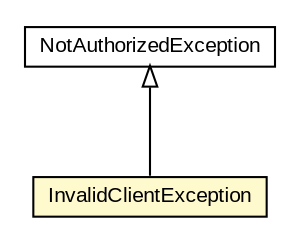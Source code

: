 #!/usr/local/bin/dot
#
# Class diagram 
# Generated by UMLGraph version R5_6-24-gf6e263 (http://www.umlgraph.org/)
#

digraph G {
	edge [fontname="arial",fontsize=10,labelfontname="arial",labelfontsize=10];
	node [fontname="arial",fontsize=10,shape=plaintext];
	nodesep=0.25;
	ranksep=0.5;
	// net.trajano.openidconnect.token.InvalidClientException
	c5374 [label=<<table title="net.trajano.openidconnect.token.InvalidClientException" border="0" cellborder="1" cellspacing="0" cellpadding="2" port="p" bgcolor="lemonChiffon" href="./InvalidClientException.html">
		<tr><td><table border="0" cellspacing="0" cellpadding="1">
<tr><td align="center" balign="center"> InvalidClientException </td></tr>
		</table></td></tr>
		</table>>, URL="./InvalidClientException.html", fontname="arial", fontcolor="black", fontsize=10.0];
	//net.trajano.openidconnect.token.InvalidClientException extends javax.ws.rs.NotAuthorizedException
	c5430:p -> c5374:p [dir=back,arrowtail=empty];
	// javax.ws.rs.NotAuthorizedException
	c5430 [label=<<table title="javax.ws.rs.NotAuthorizedException" border="0" cellborder="1" cellspacing="0" cellpadding="2" port="p" href="http://java.sun.com/j2se/1.4.2/docs/api/javax/ws/rs/NotAuthorizedException.html">
		<tr><td><table border="0" cellspacing="0" cellpadding="1">
<tr><td align="center" balign="center"> NotAuthorizedException </td></tr>
		</table></td></tr>
		</table>>, URL="http://java.sun.com/j2se/1.4.2/docs/api/javax/ws/rs/NotAuthorizedException.html", fontname="arial", fontcolor="black", fontsize=10.0];
}

